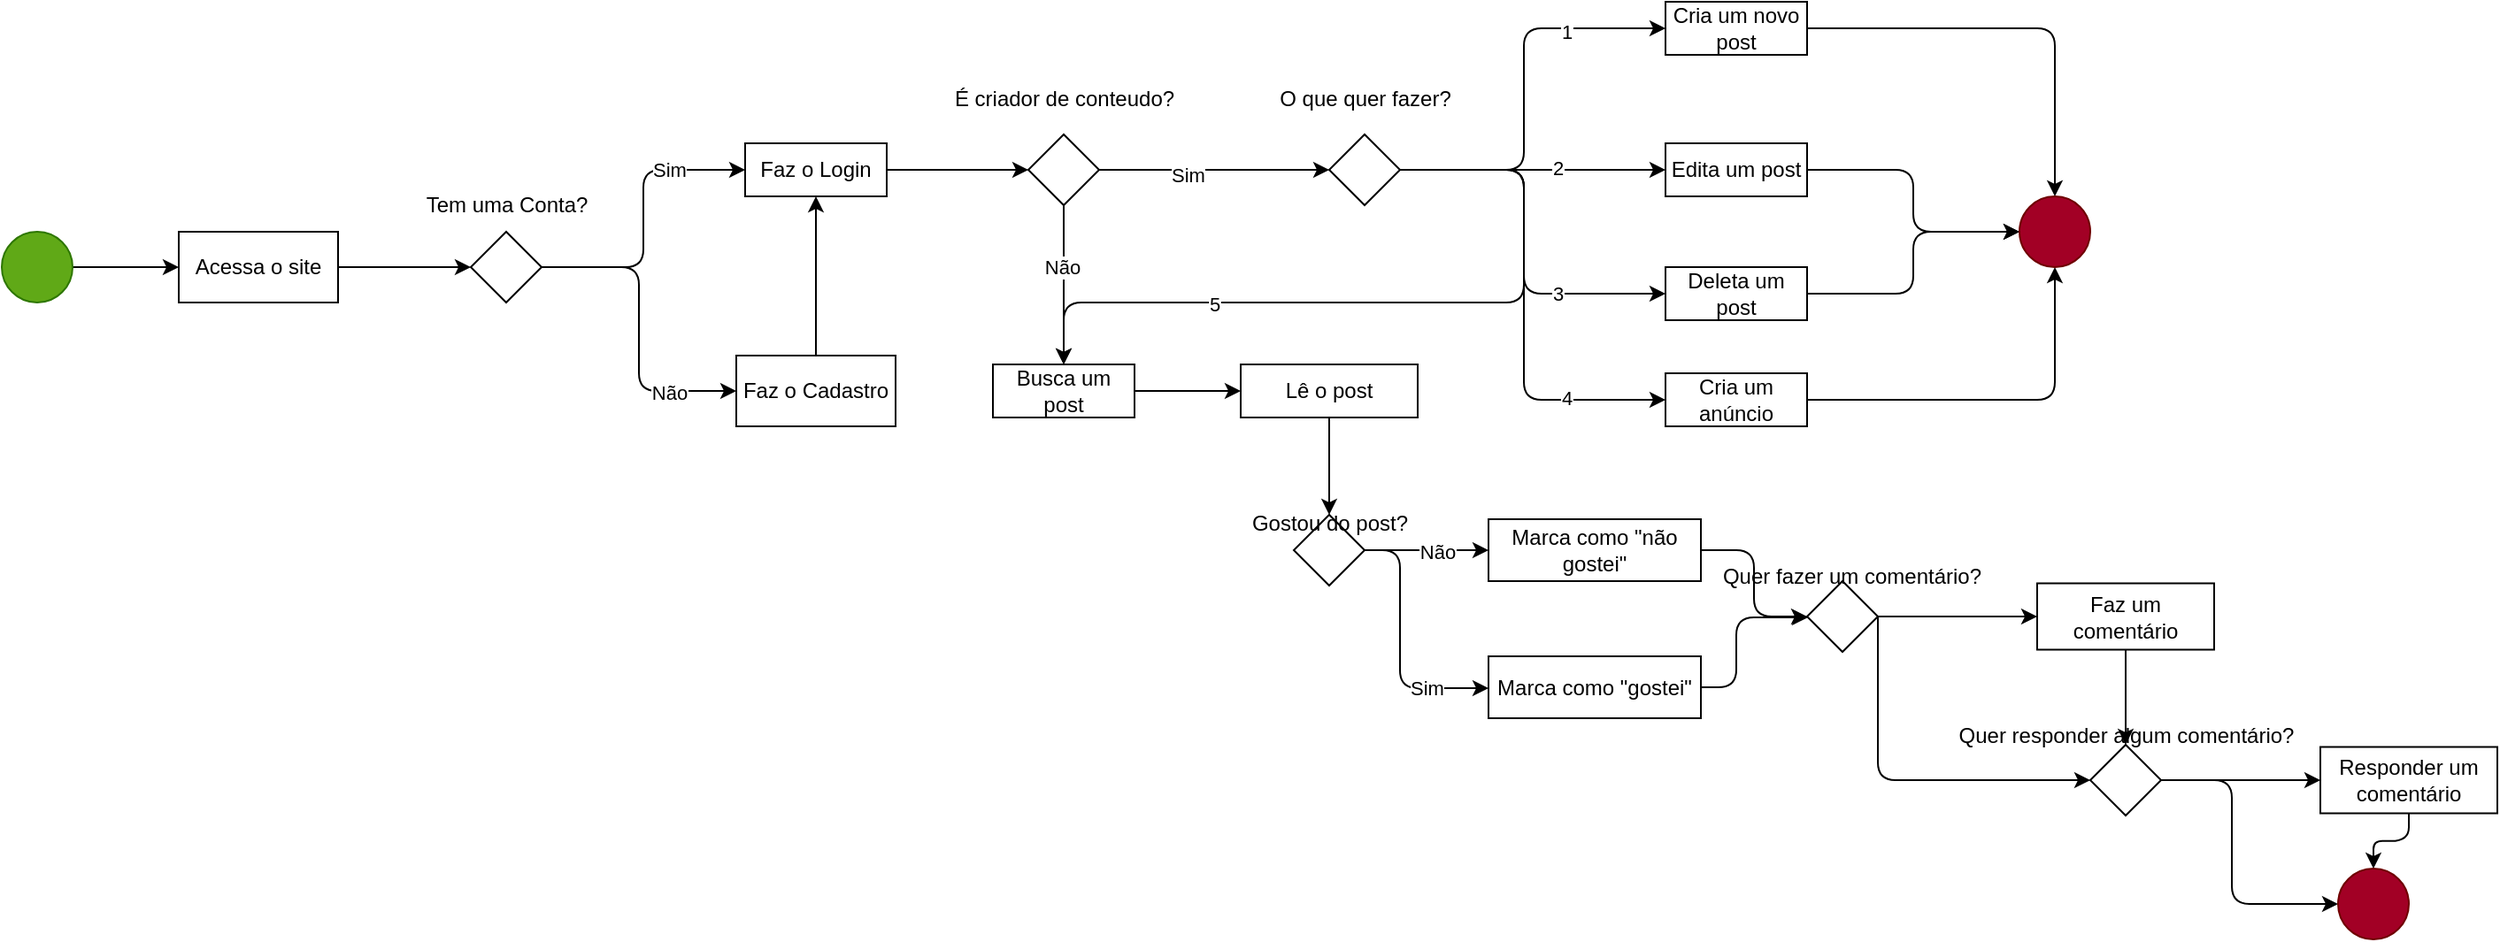 <mxfile>
    <diagram id="j6Yjh9BAyLQrUdOhmCJN" name="Page-1">
        <mxGraphModel dx="296" dy="220" grid="1" gridSize="10" guides="1" tooltips="1" connect="1" arrows="1" fold="1" page="1" pageScale="1" pageWidth="850" pageHeight="1100" math="0" shadow="0">
            <root>
                <mxCell id="0"/>
                <mxCell id="1" parent="0"/>
                <mxCell id="14" style="edgeStyle=orthogonalEdgeStyle;html=1;exitX=1;exitY=0.5;exitDx=0;exitDy=0;" edge="1" parent="1" source="2" target="4">
                    <mxGeometry relative="1" as="geometry"/>
                </mxCell>
                <mxCell id="2" value="" style="ellipse;whiteSpace=wrap;html=1;aspect=fixed;fillColor=#60a917;fontColor=#ffffff;strokeColor=#2D7600;" vertex="1" parent="1">
                    <mxGeometry x="20" y="180" width="40" height="40" as="geometry"/>
                </mxCell>
                <mxCell id="6" value="" style="edgeStyle=none;html=1;" edge="1" parent="1" source="4" target="5">
                    <mxGeometry relative="1" as="geometry"/>
                </mxCell>
                <mxCell id="4" value="Acessa o site" style="rounded=0;whiteSpace=wrap;html=1;" vertex="1" parent="1">
                    <mxGeometry x="120" y="180" width="90" height="40" as="geometry"/>
                </mxCell>
                <mxCell id="9" value="" style="edgeStyle=orthogonalEdgeStyle;html=1;entryX=0;entryY=0.5;entryDx=0;entryDy=0;" edge="1" parent="1" source="5" target="8">
                    <mxGeometry relative="1" as="geometry"/>
                </mxCell>
                <mxCell id="20" value="Sim" style="edgeLabel;html=1;align=center;verticalAlign=middle;resizable=0;points=[];" vertex="1" connectable="0" parent="9">
                    <mxGeometry x="0.496" relative="1" as="geometry">
                        <mxPoint as="offset"/>
                    </mxGeometry>
                </mxCell>
                <mxCell id="12" style="edgeStyle=orthogonalEdgeStyle;html=1;exitX=0.5;exitY=0;exitDx=0;exitDy=0;" edge="1" parent="1" source="5" target="11">
                    <mxGeometry relative="1" as="geometry">
                        <Array as="points">
                            <mxPoint x="380" y="200"/>
                            <mxPoint x="380" y="270"/>
                        </Array>
                    </mxGeometry>
                </mxCell>
                <mxCell id="21" value="Não" style="edgeLabel;html=1;align=center;verticalAlign=middle;resizable=0;points=[];" vertex="1" connectable="0" parent="12">
                    <mxGeometry x="0.58" y="-1" relative="1" as="geometry">
                        <mxPoint as="offset"/>
                    </mxGeometry>
                </mxCell>
                <mxCell id="5" value="" style="rhombus;whiteSpace=wrap;html=1;rounded=0;direction=south;" vertex="1" parent="1">
                    <mxGeometry x="285" y="180" width="40" height="40" as="geometry"/>
                </mxCell>
                <mxCell id="7" value="Tem uma Conta?" style="text;html=1;align=center;verticalAlign=middle;resizable=0;points=[];autosize=1;strokeColor=none;fillColor=none;" vertex="1" parent="1">
                    <mxGeometry x="250" y="150" width="110" height="30" as="geometry"/>
                </mxCell>
                <mxCell id="16" style="edgeStyle=orthogonalEdgeStyle;html=1;exitX=1;exitY=0.5;exitDx=0;exitDy=0;" edge="1" parent="1" source="8" target="15">
                    <mxGeometry relative="1" as="geometry"/>
                </mxCell>
                <mxCell id="8" value="Faz o Login" style="whiteSpace=wrap;html=1;rounded=0;" vertex="1" parent="1">
                    <mxGeometry x="440" y="130" width="80" height="30" as="geometry"/>
                </mxCell>
                <mxCell id="13" style="edgeStyle=orthogonalEdgeStyle;html=1;exitX=0.5;exitY=0;exitDx=0;exitDy=0;" edge="1" parent="1" source="11" target="8">
                    <mxGeometry relative="1" as="geometry"/>
                </mxCell>
                <mxCell id="11" value="Faz o Cadastro" style="whiteSpace=wrap;html=1;rounded=0;" vertex="1" parent="1">
                    <mxGeometry x="435" y="250" width="90" height="40" as="geometry"/>
                </mxCell>
                <mxCell id="19" style="edgeStyle=orthogonalEdgeStyle;html=1;exitX=1;exitY=0.5;exitDx=0;exitDy=0;entryX=0.5;entryY=0;entryDx=0;entryDy=0;" edge="1" parent="1" source="15" target="18">
                    <mxGeometry relative="1" as="geometry">
                        <Array as="points">
                            <mxPoint x="620" y="200"/>
                            <mxPoint x="620" y="200"/>
                        </Array>
                    </mxGeometry>
                </mxCell>
                <mxCell id="22" value="Não" style="edgeLabel;html=1;align=center;verticalAlign=middle;resizable=0;points=[];" vertex="1" connectable="0" parent="19">
                    <mxGeometry x="-0.218" y="-1" relative="1" as="geometry">
                        <mxPoint as="offset"/>
                    </mxGeometry>
                </mxCell>
                <mxCell id="25" style="edgeStyle=orthogonalEdgeStyle;html=1;exitX=0.5;exitY=0;exitDx=0;exitDy=0;" edge="1" parent="1" source="15" target="23">
                    <mxGeometry relative="1" as="geometry">
                        <Array as="points">
                            <mxPoint x="700" y="145"/>
                            <mxPoint x="700" y="145"/>
                        </Array>
                    </mxGeometry>
                </mxCell>
                <mxCell id="26" value="Sim" style="edgeLabel;html=1;align=center;verticalAlign=middle;resizable=0;points=[];" vertex="1" connectable="0" parent="25">
                    <mxGeometry x="-0.238" y="-3" relative="1" as="geometry">
                        <mxPoint as="offset"/>
                    </mxGeometry>
                </mxCell>
                <mxCell id="15" value="" style="rhombus;whiteSpace=wrap;html=1;rounded=0;direction=south;" vertex="1" parent="1">
                    <mxGeometry x="600" y="125" width="40" height="40" as="geometry"/>
                </mxCell>
                <mxCell id="17" value="É criador de conteudo?" style="text;html=1;align=center;verticalAlign=middle;resizable=0;points=[];autosize=1;strokeColor=none;fillColor=none;" vertex="1" parent="1">
                    <mxGeometry x="545" y="90" width="150" height="30" as="geometry"/>
                </mxCell>
                <mxCell id="34" value="" style="edgeStyle=orthogonalEdgeStyle;html=1;" edge="1" parent="1" source="18" target="33">
                    <mxGeometry relative="1" as="geometry"/>
                </mxCell>
                <mxCell id="18" value="Busca um post" style="whiteSpace=wrap;html=1;rounded=0;" vertex="1" parent="1">
                    <mxGeometry x="580" y="255" width="80" height="30" as="geometry"/>
                </mxCell>
                <mxCell id="28" style="edgeStyle=orthogonalEdgeStyle;html=1;exitX=0.5;exitY=0;exitDx=0;exitDy=0;" edge="1" parent="1" source="23" target="27">
                    <mxGeometry relative="1" as="geometry">
                        <Array as="points">
                            <mxPoint x="880" y="145"/>
                            <mxPoint x="880" y="65"/>
                        </Array>
                    </mxGeometry>
                </mxCell>
                <mxCell id="36" value="1" style="edgeLabel;html=1;align=center;verticalAlign=middle;resizable=0;points=[];" vertex="1" connectable="0" parent="28">
                    <mxGeometry x="0.515" y="-2" relative="1" as="geometry">
                        <mxPoint as="offset"/>
                    </mxGeometry>
                </mxCell>
                <mxCell id="31" style="edgeStyle=orthogonalEdgeStyle;html=1;" edge="1" parent="1" source="23" target="29">
                    <mxGeometry relative="1" as="geometry"/>
                </mxCell>
                <mxCell id="37" value="2" style="edgeLabel;html=1;align=center;verticalAlign=middle;resizable=0;points=[];" vertex="1" connectable="0" parent="31">
                    <mxGeometry x="0.189" y="1" relative="1" as="geometry">
                        <mxPoint as="offset"/>
                    </mxGeometry>
                </mxCell>
                <mxCell id="32" style="edgeStyle=orthogonalEdgeStyle;html=1;exitX=0.5;exitY=0;exitDx=0;exitDy=0;" edge="1" parent="1" source="23" target="30">
                    <mxGeometry relative="1" as="geometry">
                        <Array as="points">
                            <mxPoint x="880" y="145"/>
                            <mxPoint x="880" y="215"/>
                        </Array>
                    </mxGeometry>
                </mxCell>
                <mxCell id="38" value="3" style="edgeLabel;html=1;align=center;verticalAlign=middle;resizable=0;points=[];" vertex="1" connectable="0" parent="32">
                    <mxGeometry x="0.447" relative="1" as="geometry">
                        <mxPoint as="offset"/>
                    </mxGeometry>
                </mxCell>
                <mxCell id="35" style="edgeStyle=orthogonalEdgeStyle;html=1;exitX=0.5;exitY=0;exitDx=0;exitDy=0;entryX=0.5;entryY=0;entryDx=0;entryDy=0;" edge="1" parent="1" source="23" target="18">
                    <mxGeometry relative="1" as="geometry">
                        <Array as="points">
                            <mxPoint x="880" y="145"/>
                            <mxPoint x="880" y="220"/>
                            <mxPoint x="620" y="220"/>
                        </Array>
                    </mxGeometry>
                </mxCell>
                <mxCell id="39" value="5" style="edgeLabel;html=1;align=center;verticalAlign=middle;resizable=0;points=[];" vertex="1" connectable="0" parent="35">
                    <mxGeometry x="0.454" y="1" relative="1" as="geometry">
                        <mxPoint as="offset"/>
                    </mxGeometry>
                </mxCell>
                <mxCell id="71" style="edgeStyle=orthogonalEdgeStyle;html=1;exitX=0.5;exitY=0;exitDx=0;exitDy=0;" edge="1" parent="1" source="23" target="70">
                    <mxGeometry relative="1" as="geometry">
                        <Array as="points">
                            <mxPoint x="880" y="145"/>
                            <mxPoint x="880" y="275"/>
                        </Array>
                    </mxGeometry>
                </mxCell>
                <mxCell id="72" value="4" style="edgeLabel;html=1;align=center;verticalAlign=middle;resizable=0;points=[];" vertex="1" connectable="0" parent="71">
                    <mxGeometry x="0.599" y="1" relative="1" as="geometry">
                        <mxPoint as="offset"/>
                    </mxGeometry>
                </mxCell>
                <mxCell id="23" value="" style="rhombus;whiteSpace=wrap;html=1;rounded=0;direction=south;" vertex="1" parent="1">
                    <mxGeometry x="770" y="125" width="40" height="40" as="geometry"/>
                </mxCell>
                <mxCell id="24" value="O que quer fazer?" style="text;html=1;align=center;verticalAlign=middle;resizable=0;points=[];autosize=1;strokeColor=none;fillColor=none;" vertex="1" parent="1">
                    <mxGeometry x="730" y="90" width="120" height="30" as="geometry"/>
                </mxCell>
                <mxCell id="74" style="edgeStyle=orthogonalEdgeStyle;html=1;exitX=1;exitY=0.5;exitDx=0;exitDy=0;" edge="1" parent="1" source="27" target="73">
                    <mxGeometry relative="1" as="geometry"/>
                </mxCell>
                <mxCell id="27" value="Cria um novo post" style="whiteSpace=wrap;html=1;rounded=0;" vertex="1" parent="1">
                    <mxGeometry x="960" y="50" width="80" height="30" as="geometry"/>
                </mxCell>
                <mxCell id="75" style="edgeStyle=orthogonalEdgeStyle;html=1;exitX=1;exitY=0.5;exitDx=0;exitDy=0;" edge="1" parent="1" source="29" target="73">
                    <mxGeometry relative="1" as="geometry"/>
                </mxCell>
                <mxCell id="29" value="Edita um post" style="whiteSpace=wrap;html=1;rounded=0;" vertex="1" parent="1">
                    <mxGeometry x="960" y="130" width="80" height="30" as="geometry"/>
                </mxCell>
                <mxCell id="76" style="edgeStyle=orthogonalEdgeStyle;html=1;exitX=1;exitY=0.5;exitDx=0;exitDy=0;" edge="1" parent="1" source="30" target="73">
                    <mxGeometry relative="1" as="geometry"/>
                </mxCell>
                <mxCell id="30" value="Deleta um post" style="whiteSpace=wrap;html=1;rounded=0;" vertex="1" parent="1">
                    <mxGeometry x="960" y="200" width="80" height="30" as="geometry"/>
                </mxCell>
                <mxCell id="41" value="" style="edgeStyle=orthogonalEdgeStyle;html=1;" edge="1" parent="1" source="33" target="42">
                    <mxGeometry relative="1" as="geometry">
                        <mxPoint x="770" y="340" as="targetPoint"/>
                    </mxGeometry>
                </mxCell>
                <mxCell id="33" value="Lê o post" style="whiteSpace=wrap;html=1;rounded=0;" vertex="1" parent="1">
                    <mxGeometry x="720" y="255" width="100" height="30" as="geometry"/>
                </mxCell>
                <mxCell id="47" style="edgeStyle=orthogonalEdgeStyle;html=1;exitX=0.5;exitY=0;exitDx=0;exitDy=0;" edge="1" parent="1" source="42" target="46">
                    <mxGeometry relative="1" as="geometry">
                        <Array as="points">
                            <mxPoint x="830" y="360"/>
                            <mxPoint x="830" y="360"/>
                        </Array>
                    </mxGeometry>
                </mxCell>
                <mxCell id="50" value="Não" style="edgeLabel;html=1;align=center;verticalAlign=middle;resizable=0;points=[];" vertex="1" connectable="0" parent="47">
                    <mxGeometry x="0.175" y="-1" relative="1" as="geometry">
                        <mxPoint as="offset"/>
                    </mxGeometry>
                </mxCell>
                <mxCell id="48" style="edgeStyle=orthogonalEdgeStyle;html=1;exitX=0.5;exitY=0;exitDx=0;exitDy=0;" edge="1" parent="1" source="42" target="44">
                    <mxGeometry relative="1" as="geometry">
                        <Array as="points">
                            <mxPoint x="810" y="360"/>
                            <mxPoint x="810" y="438"/>
                        </Array>
                    </mxGeometry>
                </mxCell>
                <mxCell id="49" value="Sim" style="edgeLabel;html=1;align=center;verticalAlign=middle;resizable=0;points=[];" vertex="1" connectable="0" parent="48">
                    <mxGeometry x="0.525" relative="1" as="geometry">
                        <mxPoint as="offset"/>
                    </mxGeometry>
                </mxCell>
                <mxCell id="42" value="" style="rhombus;whiteSpace=wrap;html=1;rounded=0;direction=south;" vertex="1" parent="1">
                    <mxGeometry x="750" y="340" width="40" height="40" as="geometry"/>
                </mxCell>
                <mxCell id="43" value="Gostou do post?" style="text;html=1;align=center;verticalAlign=middle;resizable=0;points=[];autosize=1;strokeColor=none;fillColor=none;" vertex="1" parent="1">
                    <mxGeometry x="715" y="330" width="110" height="30" as="geometry"/>
                </mxCell>
                <mxCell id="55" style="edgeStyle=orthogonalEdgeStyle;html=1;exitX=1;exitY=0.5;exitDx=0;exitDy=0;" edge="1" parent="1" source="44" target="51">
                    <mxGeometry relative="1" as="geometry">
                        <Array as="points">
                            <mxPoint x="1000" y="438"/>
                            <mxPoint x="1000" y="398"/>
                        </Array>
                    </mxGeometry>
                </mxCell>
                <mxCell id="44" value="Marca como &quot;gostei&quot;" style="whiteSpace=wrap;html=1;" vertex="1" parent="1">
                    <mxGeometry x="860" y="420" width="120" height="35" as="geometry"/>
                </mxCell>
                <mxCell id="54" style="edgeStyle=orthogonalEdgeStyle;html=1;exitX=1;exitY=0.5;exitDx=0;exitDy=0;" edge="1" parent="1" source="46" target="51">
                    <mxGeometry relative="1" as="geometry"/>
                </mxCell>
                <mxCell id="46" value="Marca como &quot;não gostei&quot;" style="whiteSpace=wrap;html=1;" vertex="1" parent="1">
                    <mxGeometry x="860" y="342.5" width="120" height="35" as="geometry"/>
                </mxCell>
                <mxCell id="57" value="" style="edgeStyle=orthogonalEdgeStyle;html=1;" edge="1" parent="1" source="51" target="56">
                    <mxGeometry relative="1" as="geometry"/>
                </mxCell>
                <mxCell id="61" style="edgeStyle=orthogonalEdgeStyle;html=1;exitX=0.5;exitY=0;exitDx=0;exitDy=0;" edge="1" parent="1" source="51" target="59">
                    <mxGeometry relative="1" as="geometry">
                        <Array as="points">
                            <mxPoint x="1080" y="490"/>
                        </Array>
                    </mxGeometry>
                </mxCell>
                <mxCell id="51" value="" style="rhombus;whiteSpace=wrap;html=1;rounded=0;direction=south;" vertex="1" parent="1">
                    <mxGeometry x="1040" y="377.5" width="40" height="40" as="geometry"/>
                </mxCell>
                <mxCell id="52" value="Quer fazer um comentário?" style="text;html=1;align=center;verticalAlign=middle;resizable=0;points=[];autosize=1;strokeColor=none;fillColor=none;" vertex="1" parent="1">
                    <mxGeometry x="980" y="360" width="170" height="30" as="geometry"/>
                </mxCell>
                <mxCell id="62" style="edgeStyle=orthogonalEdgeStyle;html=1;exitX=0.5;exitY=1;exitDx=0;exitDy=0;" edge="1" parent="1" source="56" target="59">
                    <mxGeometry relative="1" as="geometry"/>
                </mxCell>
                <mxCell id="56" value="Faz um comentário" style="whiteSpace=wrap;html=1;rounded=0;" vertex="1" parent="1">
                    <mxGeometry x="1170" y="378.75" width="100" height="37.5" as="geometry"/>
                </mxCell>
                <mxCell id="69" style="edgeStyle=orthogonalEdgeStyle;html=1;exitX=0.5;exitY=1;exitDx=0;exitDy=0;" edge="1" parent="1" source="58" target="68">
                    <mxGeometry relative="1" as="geometry"/>
                </mxCell>
                <mxCell id="58" value="Responder um comentário" style="whiteSpace=wrap;html=1;rounded=0;" vertex="1" parent="1">
                    <mxGeometry x="1330" y="471.25" width="100" height="37.5" as="geometry"/>
                </mxCell>
                <mxCell id="64" style="edgeStyle=orthogonalEdgeStyle;html=1;exitX=0.5;exitY=0;exitDx=0;exitDy=0;" edge="1" parent="1" source="59" target="58">
                    <mxGeometry relative="1" as="geometry"/>
                </mxCell>
                <mxCell id="66" style="edgeStyle=orthogonalEdgeStyle;html=1;exitX=0.5;exitY=0;exitDx=0;exitDy=0;" edge="1" parent="1" source="59" target="68">
                    <mxGeometry relative="1" as="geometry">
                        <mxPoint x="1330" y="560" as="targetPoint"/>
                        <Array as="points">
                            <mxPoint x="1280" y="490"/>
                            <mxPoint x="1280" y="560"/>
                        </Array>
                    </mxGeometry>
                </mxCell>
                <mxCell id="59" value="" style="rhombus;whiteSpace=wrap;html=1;rounded=0;direction=south;" vertex="1" parent="1">
                    <mxGeometry x="1200" y="470" width="40" height="40" as="geometry"/>
                </mxCell>
                <mxCell id="60" value="Quer responder algum comentário?" style="text;html=1;align=center;verticalAlign=middle;resizable=0;points=[];autosize=1;strokeColor=none;fillColor=none;" vertex="1" parent="1">
                    <mxGeometry x="1115" y="450" width="210" height="30" as="geometry"/>
                </mxCell>
                <mxCell id="68" value="" style="ellipse;whiteSpace=wrap;html=1;aspect=fixed;fillColor=#a20025;fontColor=#ffffff;strokeColor=#6F0000;" vertex="1" parent="1">
                    <mxGeometry x="1340" y="540" width="40" height="40" as="geometry"/>
                </mxCell>
                <mxCell id="77" style="edgeStyle=orthogonalEdgeStyle;html=1;exitX=1;exitY=0.5;exitDx=0;exitDy=0;" edge="1" parent="1" source="70" target="73">
                    <mxGeometry relative="1" as="geometry"/>
                </mxCell>
                <mxCell id="70" value="Cria um anúncio" style="whiteSpace=wrap;html=1;rounded=0;" vertex="1" parent="1">
                    <mxGeometry x="960" y="260" width="80" height="30" as="geometry"/>
                </mxCell>
                <mxCell id="73" value="" style="ellipse;whiteSpace=wrap;html=1;aspect=fixed;fillColor=#a20025;fontColor=#ffffff;strokeColor=#6F0000;" vertex="1" parent="1">
                    <mxGeometry x="1160" y="160" width="40" height="40" as="geometry"/>
                </mxCell>
            </root>
        </mxGraphModel>
    </diagram>
</mxfile>